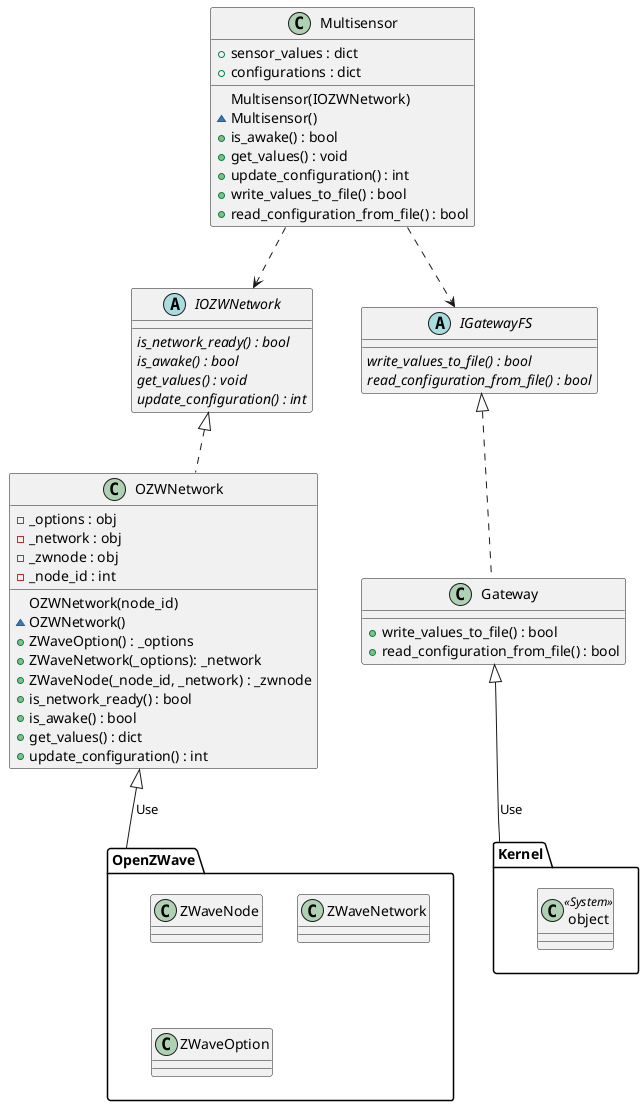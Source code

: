 @startuml Multisensor

abstract class IOZWNetwork {
    {abstract} is_network_ready() : bool
    {abstract} is_awake() : bool
    {abstract} get_values() : void
    {abstract} update_configuration() : int
}

abstract class IGatewayFS {
    {abstract} write_values_to_file() : bool
    {abstract} read_configuration_from_file() : bool
}

class Gateway implements IGatewayFS {
+ write_values_to_file() : bool
+ read_configuration_from_file() : bool
}

package Kernel {
  class object<< System >>
}


class Multisensor {
    + sensor_values : dict
    + configurations : dict

      Multisensor(IOZWNetwork)
    ~ Multisensor()
    + is_awake() : bool
    + get_values() : void
    + update_configuration() : int
    + write_values_to_file() : bool
    + read_configuration_from_file() : bool

}

class OZWNetwork implements IOZWNetwork {
  - _options : obj
  - _network : obj
  - _zwnode : obj
  - _node_id : int
  OZWNetwork(node_id)
  ~OZWNetwork()
  + ZWaveOption() : _options
  + ZWaveNetwork(_options): _network 
  + ZWaveNode(_node_id, _network) : _zwnode
  + is_network_ready() : bool
  + is_awake() : bool
  + get_values() : dict
  + update_configuration() : int
}

package OpenZWave <<Folder>> {
  class ZWaveNode
  class ZWaveNetwork
  class ZWaveOption
}

Multisensor ..> IOZWNetwork
OZWNetwork <|-- OpenZWave : Use
Multisensor ..> IGatewayFS
Gateway <|-- Kernel : Use


@enduml
